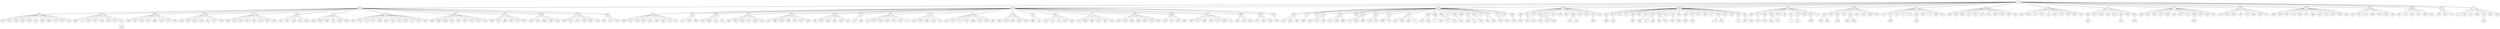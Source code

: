 strict graph G {
1;
474;
194;
424;
334;
159;
126;
420;
371;
448;
293;
10;
6;
412;
176;
416;
464;
33;
73;
423;
432;
398;
228;
301;
396;
235;
245;
387;
13;
365;
314;
444;
263;
156;
238;
34;
178;
197;
74;
87;
172;
344;
79;
232;
407;
71;
230;
308;
50;
386;
240;
483;
438;
42;
38;
291;
374;
204;
264;
451;
357;
150;
313;
284;
434;
25;
206;
403;
182;
317;
57;
72;
47;
170;
340;
496;
68;
45;
218;
77;
155;
459;
482;
449;
355;
337;
257;
111;
469;
332;
312;
37;
258;
352;
112;
152;
184;
247;
86;
391;
324;
30;
85;
286;
12;
426;
281;
476;
220;
370;
338;
211;
305;
300;
397;
56;
385;
473;
128;
147;
9;
244;
219;
161;
24;
425;
310;
151;
446;
367;
177;
114;
52;
3;
212;
164;
392;
75;
380;
477;
353;
484;
389;
41;
90;
467;
276;
480;
322;
381;
137;
243;
382;
59;
330;
120;
251;
69;
475;
383;
157;
465;
302;
225;
174;
115;
183;
362;
491;
108;
460;
289;
274;
309;
394;
422;
272;
280;
229;
445;
187;
135;
311;
406;
89;
214;
208;
400;
70;
260;
304;
180;
61;
269;
213;
499;
452;
145;
472;
256;
441;
227;
48;
414;
189;
358;
418;
116;
497;
44;
493;
40;
481;
292;
153;
88;
97;
21;
28;
93;
168;
110;
262;
254;
443;
341;
364;
376;
223;
46;
343;
346;
175;
287;
62;
405;
5;
307;
271;
169;
278;
231;
107;
429;
413;
321;
255;
486;
132;
377;
492;
226;
378;
49;
154;
127;
315;
268;
478;
29;
439;
142;
205;
252;
339;
336;
60;
316;
196;
96;
163;
100;
282;
106;
417;
265;
283;
347;
224;
39;
36;
306;
402;
81;
179;
456;
15;
66;
479;
368;
290;
428;
411;
393;
366;
101;
372;
181;
193;
221;
468;
65;
53;
327;
296;
259;
369;
288;
463;
139;
130;
267;
328;
462;
348;
162;
273;
427;
384;
421;
99;
94;
185;
199;
431;
51;
43;
20;
203;
198;
248;
488;
373;
64;
359;
188;
319;
171;
299;
333;
54;
409;
246;
266;
222;
297;
202;
294;
401;
158;
123;
430;
80;
67;
144;
55;
215;
471;
253;
210;
356;
4;
134;
320;
461;
167;
32;
143;
102;
27;
118;
498;
375;
295;
495;
241;
122;
146;
285;
329;
388;
18;
201;
131;
23;
447;
466;
22;
303;
455;
125;
436;
237;
160;
109;
136;
318;
419;
119;
490;
140;
83;
335;
487;
236;
11;
489;
103;
113;
458;
91;
450;
129;
442;
35;
325;
360;
437;
415;
298;
98;
234;
326;
277;
166;
207;
250;
408;
19;
192;
399;
58;
78;
186;
92;
63;
404;
242;
8;
350;
270;
2;
349;
17;
105;
331;
239;
14;
104;
124;
435;
433;
121;
363;
133;
379;
233;
275;
191;
390;
354;
95;
200;
395;
84;
190;
454;
31;
345;
26;
470;
410;
361;
485;
195;
0;
261;
76;
342;
216;
217;
279;
453;
16;
7;
117;
149;
440;
82;
138;
148;
249;
209;
323;
141;
173;
165;
494;
457;
351;
357 -- 186;
68 -- 379;
425 -- 148;
469 -- 395;
230 -- 160;
432 -- 231;
176 -- 452;
334 -- 355;
423 -- 341;
178 -- 409;
423 -- 376;
235 -- 282;
344 -- 495;
424 -- 47;
197 -- 158;
365 -- 369;
263 -- 199;
420 -- 244;
6 -- 187;
245 -- 15;
314 -- 462;
263 -- 51;
245 -- 39;
300 -- 16;
159 -- 85;
13 -- 221;
426 -- 0;
6 -- 280;
424 -- 206;
344 -- 27;
159 -- 281;
293 -- 120;
317 -- 104;
194 -- 178;
194 -- 197;
172 -- 167;
71 -- 436;
197 -- 401;
432 -- 307;
293 -- 382;
334 -- 111;
194 -- 71;
126 -- 473;
194 -- 172;
218 -- 191;
334 -- 449;
1 -- 73;
301 -- 252;
423 -- 175;
159 -- 332;
474 -- 387;
197 -- 123;
1 -- 448;
235 -- 417;
197 -- 80;
152 -- 345;
50 -- 489;
448 -- 480;
1 -- 126;
448 -- 90;
42 -- 234;
1 -- 412;
87 -- 4;
396 -- 196;
33 -- 88;
313 -- 350;
491 -- 165;
424 -- 340;
263 -- 421;
47 -- 121;
147 -- 149;
424 -- 313;
184 -- 470;
293 -- 251;
344 -- 102;
194 -- 79;
6 -- 394;
1 -- 33;
344 -- 375;
126 -- 305;
474 -- 398;
334 -- 257;
434 -- 17;
449 -- 354;
1 -- 159;
176 -- 256;
6 -- 422;
176 -- 441;
301 -- 142;
1 -- 464;
1 -- 420;
474 -- 423;
6 -- 460;
293 -- 475;
263 -- 384;
197 -- 430;
423 -- 443;
424 -- 438;
412 -- 70;
172 -- 320;
293 -- 59;
444 -- 427;
474 -- 396;
228 -- 268;
308 -- 140;
50 -- 11;
6 -- 274;
1 -- 6;
424 -- 264;
334 -- 218;
423 -- 223;
424 -- 25;
424 -- 38;
6 -- 289;
407 -- 201;
334 -- 496;
182 -- 239;
159 -- 476;
464 -- 44;
412 -- 208;
33 -- 97;
291 -- 166;
13 -- 468;
374 -- 408;
159 -- 312;
365 -- 296;
438 -- 415;
314 -- 139;
308 -- 487;
420 -- 446;
6 -- 272;
423 -- 364;
194 -- 156;
496 -- 133;
126 -- 338;
159 -- 286;
156 -- 203;
73 -- 110;
176 -- 472;
245 -- 306;
50 -- 91;
344 -- 143;
230 -- 109;
87 -- 55;
412 -- 406;
420 -- 161;
10 -- 115;
178 -- 202;
416 -- 116;
194 -- 386;
448 -- 41;
245 -- 179;
87 -- 356;
230 -- 119;
416 -- 189;
10 -- 465;
194 -- 50;
230 -- 490;
240 -- 360;
396 -- 163;
398 -- 321;
235 -- 100;
424 -- 374;
126 -- 147;
228 -- 226;
218 -- 275;
159 -- 37;
228 -- 315;
432 -- 5;
159 -- 30;
159 -- 152;
308 -- 335;
194 -- 344;
263 -- 185;
416 -- 48;
71 -- 125;
386 -- 442;
6 -- 445;
398 -- 377;
50 -- 458;
161 -- 138;
420 -- 151;
245 -- 479;
474 -- 314;
110 -- 457;
284 -- 349;
387 -- 368;
386 -- 450;
238 -- 373;
432 -- 271;
301 -- 29;
423 -- 287;
387 -- 428;
371 -- 177;
387 -- 411;
172 -- 461;
448 -- 322;
126 -- 300;
344 -- 295;
245 -- 36;
398 -- 413;
1 -- 334;
371 -- 52;
371 -- 212;
365 -- 259;
474 -- 235;
150 -- 404;
87 -- 253;
420 -- 24;
159 -- 12;
438 -- 98;
420 -- 367;
451 -- 58;
398 -- 255;
424 -- 204;
293 -- 69;
420 -- 425;
301 -- 205;
194 -- 74;
126 -- 9;
183 -- 173;
79 -- 241;
474 -- 444;
432 -- 405;
291 -- 326;
334 -- 155;
194 -- 407;
220 -- 76;
1 -- 416;
426 -- 261;
293 -- 383;
370 -- 216;
178 -- 297;
235 -- 283;
301 -- 339;
334 -- 77;
424 -- 42;
420 -- 310;
314 -- 328;
232 -- 18;
178 -- 54;
258 -- 190;
424 -- 357;
263 -- 431;
371 -- 380;
423 -- 62;
344 -- 118;
416 -- 418;
423 -- 343;
1 -- 10;
230 -- 318;
432 -- 169;
194 -- 230;
159 -- 258;
1 -- 424;
474 -- 432;
412 -- 311;
232 -- 388;
464 -- 292;
6 -- 229;
412 -- 214;
448 -- 467;
416 -- 414;
73 -- 168;
263 -- 99;
126 -- 397;
228 -- 127;
126 -- 211;
407 -- 466;
211 -- 217;
371 -- 3;
1 -- 474;
74 -- 144;
156 -- 198;
291 -- 277;
245 -- 402;
73 -- 93;
30 -- 195;
448 -- 381;
308 -- 83;
244 -- 440;
301 -- 478;
34 -- 333;
314 -- 267;
238 -- 64;
79 -- 329;
184 -- 26;
301 -- 439;
73 -- 21;
159 -- 220;
245 -- 66;
240 -- 35;
126 -- 128;
334 -- 68;
13 -- 327;
332 -- 84;
197 -- 294;
257 -- 200;
230 -- 419;
1 -- 371;
344 -- 498;
305 -- 279;
10 -- 491;
194 -- 263;
176 -- 213;
314 -- 348;
365 -- 463;
444 -- 273;
371 -- 392;
264 -- 19;
424 -- 284;
238 -- 248;
112 -- 454;
71 -- 303;
176 -- 145;
334 -- 459;
398 -- 132;
10 -- 225;
235 -- 265;
34 -- 188;
416 -- 227;
416 -- 358;
50 -- 103;
159 -- 324;
87 -- 210;
424 -- 57;
371 -- 75;
1 -- 176;
293 -- 157;
425 -- 249;
424 -- 317;
444 -- 162;
159 -- 247;
150 -- 63;
387 -- 181;
448 -- 276;
150 -- 242;
407 -- 131;
176 -- 180;
280 -- 494;
176 -- 61;
13 -- 65;
314 -- 130;
126 -- 56;
264 -- 192;
474 -- 301;
334 -- 337;
464 -- 40;
432 -- 107;
448 -- 137;
423 -- 46;
424 -- 434;
228 -- 378;
387 -- 366;
34 -- 299;
423 -- 346;
264 -- 399;
71 -- 22;
172 -- 32;
244 -- 82;
474 -- 365;
228 -- 154;
474 -- 245;
263 -- 94;
159 -- 370;
371 -- 477;
293 -- 243;
176 -- 260;
10 -- 302;
87 -- 471;
34 -- 171;
371 -- 164;
182 -- 14;
34 -- 359;
387 -- 290;
159 -- 352;
79 -- 285;
6 -- 108;
474 -- 228;
424 -- 150;
10 -- 174;
73 -- 254;
178 -- 266;
72 -- 435;
398 -- 492;
159 -- 391;
293 -- 330;
374 -- 250;
194 -- 232;
420 -- 219;
126 -- 385;
449 -- 95;
424 -- 72;
334 -- 482;
464 -- 497;
1 -- 194;
365 -- 288;
87 -- 215;
396 -- 316;
156 -- 20;
13 -- 53;
194 -- 240;
47 -- 433;
152 -- 31;
6 -- 309;
396 -- 60;
240 -- 325;
194 -- 238;
50 -- 236;
218 -- 390;
176 -- 499;
10 -- 362;
34 -- 319;
73 -- 262;
398 -- 429;
424 -- 403;
374 -- 207;
194 -- 87;
79 -- 122;
407 -- 447;
1 -- 293;
357 -- 92;
434 -- 105;
465 -- 141;
172 -- 134;
412 -- 89;
178 -- 246;
10 -- 183;
73 -- 28;
245 -- 456;
313 -- 270;
263 -- 43;
473 -- 117;
424 -- 451;
301 -- 336;
159 -- 469;
300 -- 453;
386 -- 129;
228 -- 49;
412 -- 400;
448 -- 353;
370 -- 342;
371 -- 114;
385 -- 7;
33 -- 153;
194 -- 34;
159 -- 184;
464 -- 493;
396 -- 96;
464 -- 481;
483 -- 437;
159 -- 112;
86 -- 410;
159 -- 86;
178 -- 222;
71 -- 455;
284 -- 2;
245 -- 81;
79 -- 146;
230 -- 136;
451 -- 78;
150 -- 8;
50 -- 113;
238 -- 488;
194 -- 308;
194 -- 483;
438 -- 298;
387 -- 372;
72 -- 124;
387 -- 101;
340 -- 363;
424 -- 170;
235 -- 106;
107 -- 351;
206 -- 331;
245 -- 347;
474 -- 13;
68 -- 233;
114 -- 209;
424 -- 182;
71 -- 237;
176 -- 269;
13 -- 193;
448 -- 484;
245 -- 224;
448 -- 389;
176 -- 304;
387 -- 393;
407 -- 23;
324 -- 485;
334 -- 45;
424 -- 291;
432 -- 278;
159 -- 426;
412 -- 135;
398 -- 486;
86 -- 361;
74 -- 67;
164 -- 323;
}
